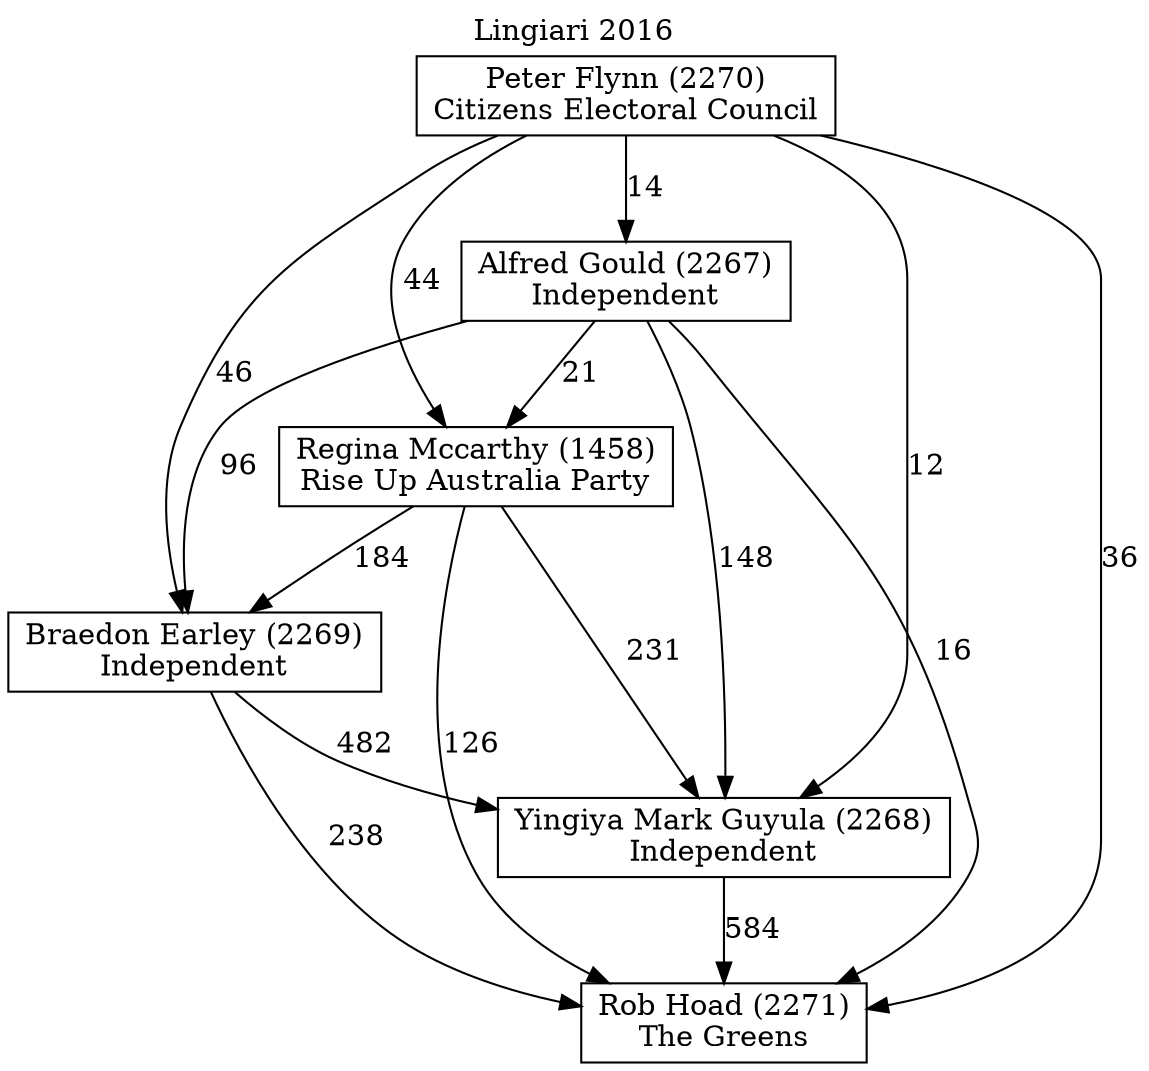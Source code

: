 // House preference flow
digraph "Rob Hoad (2271)_Lingiari_2016" {
	graph [label="Lingiari 2016" labelloc=t mclimit=10]
	node [shape=box]
	"Braedon Earley (2269)" [label="Braedon Earley (2269)
Independent"]
	"Yingiya Mark Guyula (2268)" [label="Yingiya Mark Guyula (2268)
Independent"]
	"Regina Mccarthy (1458)" [label="Regina Mccarthy (1458)
Rise Up Australia Party"]
	"Alfred Gould (2267)" [label="Alfred Gould (2267)
Independent"]
	"Peter Flynn (2270)" [label="Peter Flynn (2270)
Citizens Electoral Council"]
	"Rob Hoad (2271)" [label="Rob Hoad (2271)
The Greens"]
	"Regina Mccarthy (1458)" -> "Rob Hoad (2271)" [label=126]
	"Regina Mccarthy (1458)" -> "Yingiya Mark Guyula (2268)" [label=231]
	"Peter Flynn (2270)" -> "Rob Hoad (2271)" [label=36]
	"Alfred Gould (2267)" -> "Braedon Earley (2269)" [label=96]
	"Peter Flynn (2270)" -> "Regina Mccarthy (1458)" [label=44]
	"Braedon Earley (2269)" -> "Rob Hoad (2271)" [label=238]
	"Alfred Gould (2267)" -> "Regina Mccarthy (1458)" [label=21]
	"Regina Mccarthy (1458)" -> "Braedon Earley (2269)" [label=184]
	"Peter Flynn (2270)" -> "Yingiya Mark Guyula (2268)" [label=12]
	"Alfred Gould (2267)" -> "Yingiya Mark Guyula (2268)" [label=148]
	"Peter Flynn (2270)" -> "Braedon Earley (2269)" [label=46]
	"Yingiya Mark Guyula (2268)" -> "Rob Hoad (2271)" [label=584]
	"Braedon Earley (2269)" -> "Yingiya Mark Guyula (2268)" [label=482]
	"Alfred Gould (2267)" -> "Rob Hoad (2271)" [label=16]
	"Peter Flynn (2270)" -> "Alfred Gould (2267)" [label=14]
}
